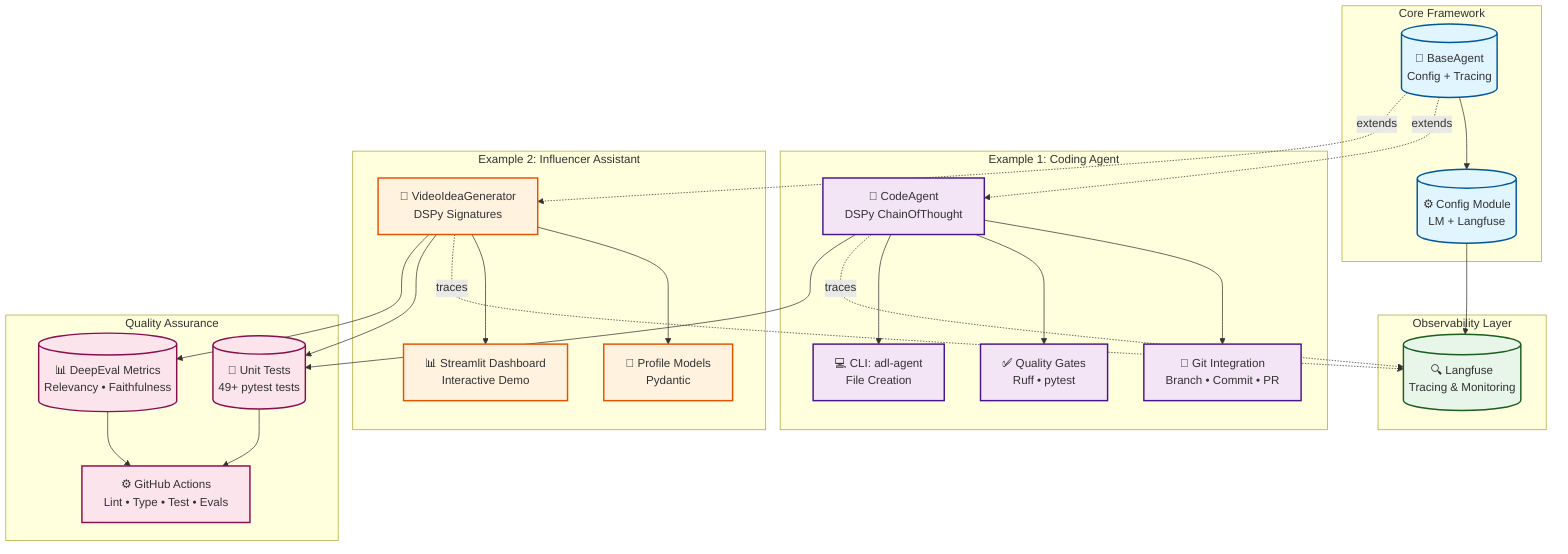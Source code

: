 graph TB
    subgraph "Core Framework"
        BaseAgent[("🧩 BaseAgent<br/>Config + Tracing")]
        Config[("⚙️ Config Module<br/>LM + Langfuse")]
    end

    subgraph "Example 1: Coding Agent"
        CodingAgent["🤖 CodeAgent<br/>DSPy ChainOfThought"]
        GitWorkflow["📝 Git Integration<br/>Branch • Commit • PR"]
        QualityGates["✅ Quality Gates<br/>Ruff • pytest"]
        CLI1["💻 CLI: adl-agent<br/>File Creation"]
    end

    subgraph "Example 2: Influencer Assistant"
        InfluencerAgent["🎨 VideoIdeaGenerator<br/>DSPy Signatures"]
        ProfileModel["👤 Profile Models<br/>Pydantic"]
        Dashboard["📊 Streamlit Dashboard<br/>Interactive Demo"]
    end

    subgraph "Observability Layer"
        Langfuse[("🔍 Langfuse<br/>Tracing & Monitoring")]
    end

    subgraph "Quality Assurance"
        UnitTests[("🧪 Unit Tests<br/>49+ pytest tests")]
        DeepEval[("📊 DeepEval Metrics<br/>Relevancy • Faithfulness")]
        CI["⚙️ GitHub Actions<br/>Lint • Type • Test • Evals"]
    end

    %% Framework Flow
    BaseAgent --> Config
    Config --> Langfuse

    %% Coding Agent Flow
    BaseAgent -.extends.-> CodingAgent
    CodingAgent --> GitWorkflow
    CodingAgent --> QualityGates
    CodingAgent --> CLI1
    CodingAgent -.traces.-> Langfuse

    %% Influencer Agent Flow
    BaseAgent -.extends.-> InfluencerAgent
    InfluencerAgent --> ProfileModel
    InfluencerAgent --> Dashboard
    InfluencerAgent -.traces.-> Langfuse

    %% Quality Flow
    CodingAgent --> UnitTests
    InfluencerAgent --> UnitTests
    InfluencerAgent --> DeepEval
    UnitTests --> CI
    DeepEval --> CI

    %% Styling
    classDef core fill:#e1f5ff,stroke:#01579b,stroke-width:2px
    classDef coding fill:#f3e5f5,stroke:#4a148c,stroke-width:2px
    classDef influencer fill:#fff3e0,stroke:#e65100,stroke-width:2px
    classDef obs fill:#e8f5e9,stroke:#1b5e20,stroke-width:2px
    classDef qa fill:#fce4ec,stroke:#880e4f,stroke-width:2px

    class BaseAgent,Config core
    class CodingAgent,GitWorkflow,QualityGates,CLI1 coding
    class InfluencerAgent,ProfileModel,Dashboard influencer
    class Langfuse obs
    class UnitTests,DeepEval,CI qa